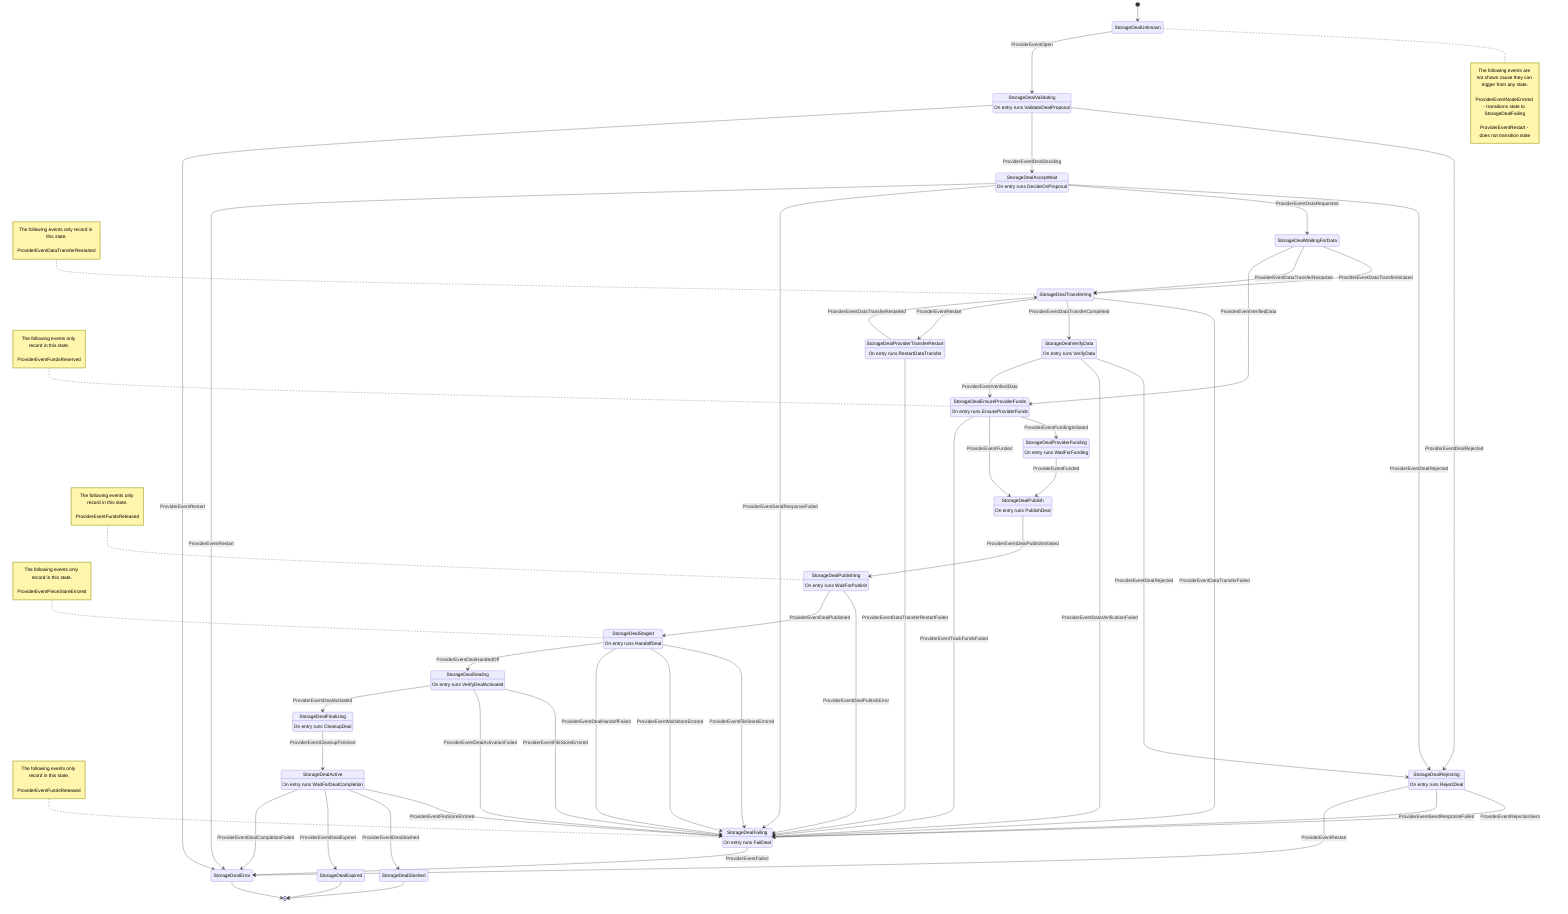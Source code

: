 stateDiagram-v2
	state "StorageDealUnknown" as 0
	state "StorageDealStaged" as 4
	state "StorageDealSealing" as 5
	state "StorageDealFinalizing" as 6
	state "StorageDealActive" as 7
	state "StorageDealExpired" as 8
	state "StorageDealSlashed" as 9
	state "StorageDealRejecting" as 10
	state "StorageDealFailing" as 11
	state "StorageDealValidating" as 14
	state "StorageDealAcceptWait" as 15
	state "StorageDealTransferring" as 17
	state "StorageDealProviderTransferRestart" as 18
	state "StorageDealWaitingForData" as 20
	state "StorageDealVerifyData" as 21
	state "StorageDealEnsureProviderFunds" as 22
	state "StorageDealProviderFunding" as 24
	state "StorageDealPublish" as 26
	state "StorageDealPublishing" as 27
	state "StorageDealError" as 28
	4 : On entry runs HandoffDeal
	5 : On entry runs VerifyDealActivated
	6 : On entry runs CleanupDeal
	7 : On entry runs WaitForDealCompletion
	10 : On entry runs RejectDeal
	11 : On entry runs FailDeal
	14 : On entry runs ValidateDealProposal
	15 : On entry runs DecideOnProposal
	18 : On entry runs RestartDataTransfer
	21 : On entry runs VerifyData
	22 : On entry runs EnsureProviderFunds
	24 : On entry runs WaitForFunding
	26 : On entry runs PublishDeal
	27 : On entry runs WaitForPublish
	[*] --> 0
	note right of 0
		The following events are not shown cause they can trigger from any state.

		ProviderEventNodeErrored - transitions state to StorageDealFailing
		ProviderEventRestart - does not transition state
	end note
	0 --> 14 : ProviderEventOpen
	14 --> 10 : ProviderEventDealRejected
	15 --> 10 : ProviderEventDealRejected
	21 --> 10 : ProviderEventDealRejected
	10 --> 11 : ProviderEventRejectionSent
	14 --> 15 : ProviderEventDealDeciding
	15 --> 20 : ProviderEventDataRequested
	17 --> 11 : ProviderEventDataTransferFailed
	20 --> 17 : ProviderEventDataTransferInitiated
	18 --> 11 : ProviderEventDataTransferRestartFailed
	18 --> 17 : ProviderEventDataTransferRestarted
	20 --> 17 : ProviderEventDataTransferRestarted
	17 --> 21 : ProviderEventDataTransferCompleted
	21 --> 11 : ProviderEventDataVerificationFailed
	20 --> 22 : ProviderEventVerifiedData
	21 --> 22 : ProviderEventVerifiedData
	22 --> 24 : ProviderEventFundingInitiated
	22 --> 26 : ProviderEventFunded
	24 --> 26 : ProviderEventFunded
	26 --> 27 : ProviderEventDealPublishInitiated
	27 --> 11 : ProviderEventDealPublishError
	10 --> 11 : ProviderEventSendResponseFailed
	15 --> 11 : ProviderEventSendResponseFailed
	27 --> 4 : ProviderEventDealPublished
	4 --> 11 : ProviderEventFileStoreErrored
	5 --> 11 : ProviderEventFileStoreErrored
	7 --> 11 : ProviderEventFileStoreErrored
	4 --> 11 : ProviderEventMultistoreErrored
	4 --> 11 : ProviderEventDealHandoffFailed
	4 --> 5 : ProviderEventDealHandedOff
	5 --> 11 : ProviderEventDealActivationFailed
	5 --> 6 : ProviderEventDealActivated
	6 --> 7 : ProviderEventCleanupFinished
	7 --> 9 : ProviderEventDealSlashed
	7 --> 8 : ProviderEventDealExpired
	7 --> 28 : ProviderEventDealCompletionFailed
	11 --> 28 : ProviderEventFailed
	10 --> 28 : ProviderEventRestart
	14 --> 28 : ProviderEventRestart
	15 --> 28 : ProviderEventRestart
	17 --> 18 : ProviderEventRestart
	22 --> 11 : ProviderEventTrackFundsFailed

	note left of 4 : The following events only record in this state.<br><br>ProviderEventPieceStoreErrored


	note left of 11 : The following events only record in this state.<br><br>ProviderEventFundsReleased


	note left of 17 : The following events only record in this state.<br><br>ProviderEventDataTransferRestarted


	note left of 22 : The following events only record in this state.<br><br>ProviderEventFundsReserved


	note left of 27 : The following events only record in this state.<br><br>ProviderEventFundsReleased

	28 --> [*]
	9 --> [*]
	8 --> [*]